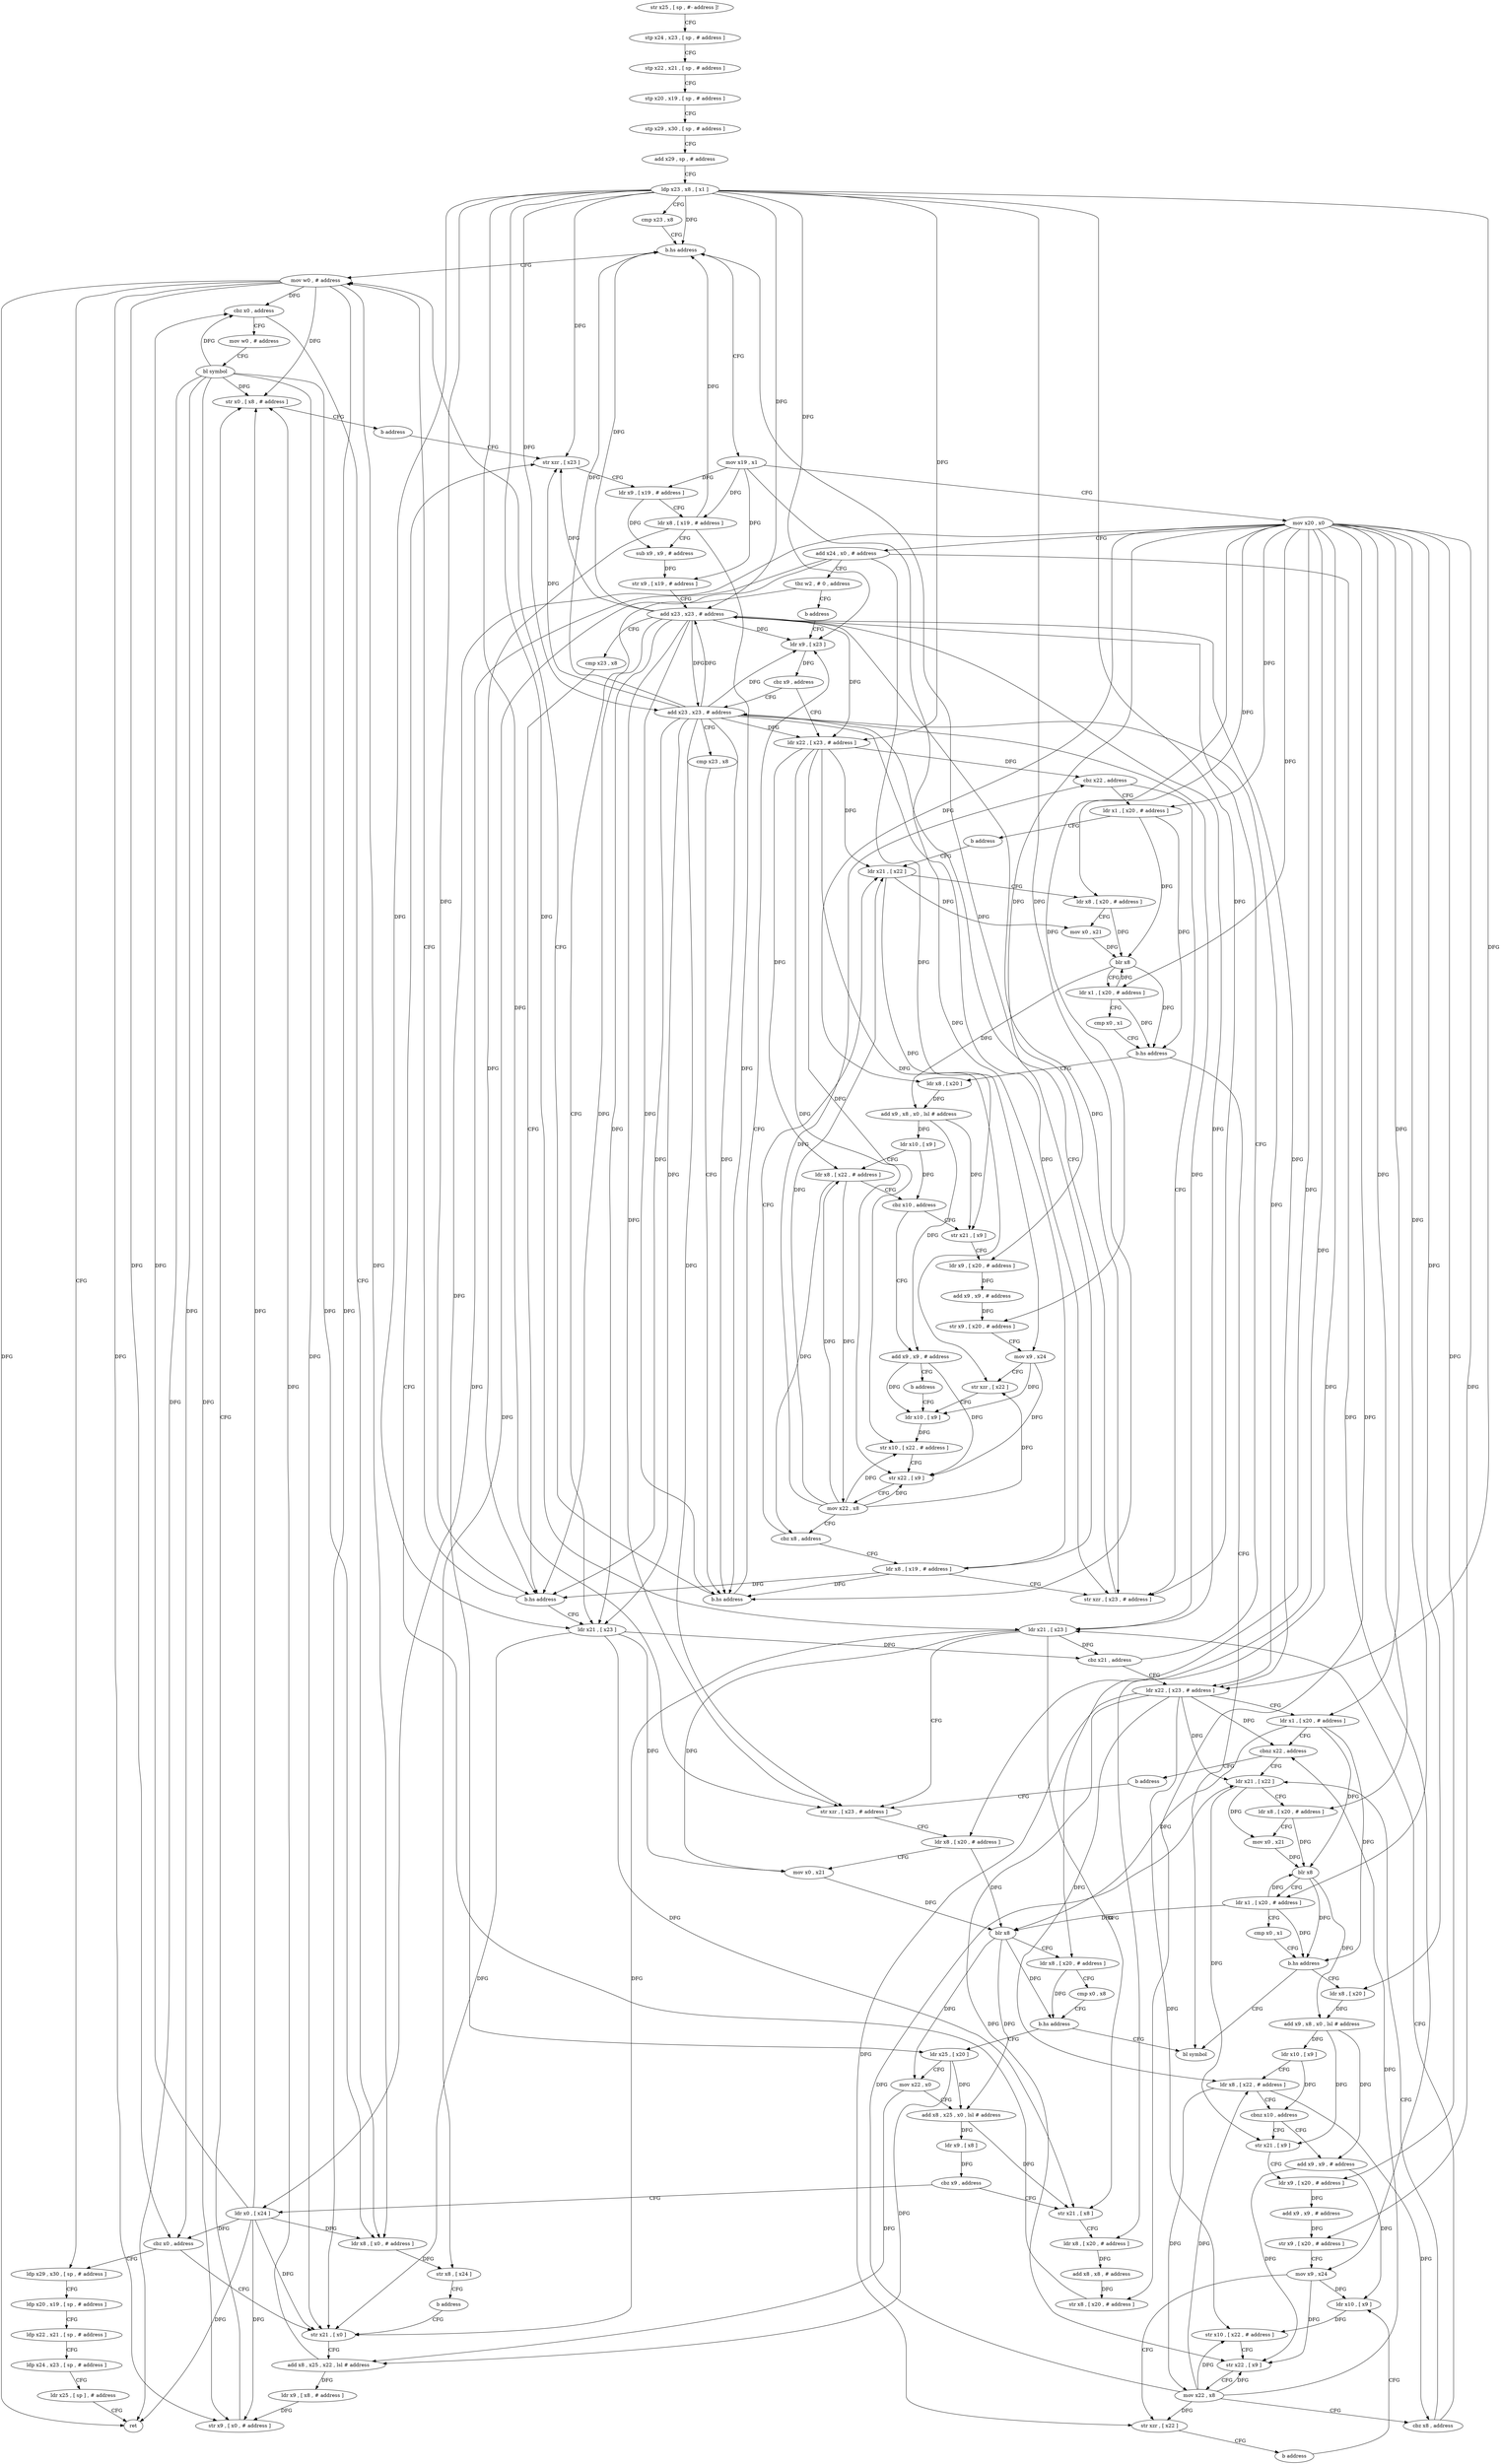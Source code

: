 digraph "func" {
"4245336" [label = "str x25 , [ sp , #- address ]!" ]
"4245340" [label = "stp x24 , x23 , [ sp , # address ]" ]
"4245344" [label = "stp x22 , x21 , [ sp , # address ]" ]
"4245348" [label = "stp x20 , x19 , [ sp , # address ]" ]
"4245352" [label = "stp x29 , x30 , [ sp , # address ]" ]
"4245356" [label = "add x29 , sp , # address" ]
"4245360" [label = "ldp x23 , x8 , [ x1 ]" ]
"4245364" [label = "cmp x23 , x8" ]
"4245368" [label = "b.hs address" ]
"4245816" [label = "mov w0 , # address" ]
"4245372" [label = "mov x19 , x1" ]
"4245820" [label = "ldp x29 , x30 , [ sp , # address ]" ]
"4245376" [label = "mov x20 , x0" ]
"4245380" [label = "add x24 , x0 , # address" ]
"4245384" [label = "tbz w2 , # 0 , address" ]
"4245584" [label = "ldr x21 , [ x23 ]" ]
"4245388" [label = "b address" ]
"4245588" [label = "cbz x21 , address" ]
"4245572" [label = "add x23 , x23 , # address" ]
"4245592" [label = "ldr x22 , [ x23 , # address ]" ]
"4245412" [label = "ldr x9 , [ x23 ]" ]
"4245576" [label = "cmp x23 , x8" ]
"4245580" [label = "b.hs address" ]
"4245596" [label = "ldr x1 , [ x20 , # address ]" ]
"4245600" [label = "cbnz x22 , address" ]
"4245632" [label = "ldr x21 , [ x22 ]" ]
"4245604" [label = "b address" ]
"4245416" [label = "cbz x9 , address" ]
"4245400" [label = "add x23 , x23 , # address" ]
"4245420" [label = "ldr x22 , [ x23 , # address ]" ]
"4245636" [label = "ldr x8 , [ x20 , # address ]" ]
"4245640" [label = "mov x0 , x21" ]
"4245644" [label = "blr x8" ]
"4245648" [label = "ldr x1 , [ x20 , # address ]" ]
"4245652" [label = "cmp x0 , x1" ]
"4245656" [label = "b.hs address" ]
"4245844" [label = "bl symbol" ]
"4245660" [label = "ldr x8 , [ x20 ]" ]
"4245712" [label = "str xzr , [ x23 , # address ]" ]
"4245404" [label = "cmp x23 , x8" ]
"4245408" [label = "b.hs address" ]
"4245424" [label = "cbz x22 , address" ]
"4245396" [label = "str xzr , [ x23 , # address ]" ]
"4245428" [label = "ldr x1 , [ x20 , # address ]" ]
"4245664" [label = "add x9 , x8 , x0 , lsl # address" ]
"4245668" [label = "ldr x10 , [ x9 ]" ]
"4245672" [label = "ldr x8 , [ x22 , # address ]" ]
"4245676" [label = "cbnz x10 , address" ]
"4245608" [label = "add x9 , x9 , # address" ]
"4245680" [label = "str x21 , [ x9 ]" ]
"4245716" [label = "ldr x8 , [ x20 , # address ]" ]
"4245720" [label = "mov x0 , x21" ]
"4245724" [label = "blr x8" ]
"4245728" [label = "ldr x8 , [ x20 , # address ]" ]
"4245732" [label = "cmp x0 , x8" ]
"4245736" [label = "b.hs address" ]
"4245740" [label = "ldr x25 , [ x20 ]" ]
"4245432" [label = "b address" ]
"4245480" [label = "ldr x21 , [ x22 ]" ]
"4245612" [label = "ldr x10 , [ x9 ]" ]
"4245684" [label = "ldr x9 , [ x20 , # address ]" ]
"4245688" [label = "add x9 , x9 , # address" ]
"4245692" [label = "str x9 , [ x20 , # address ]" ]
"4245696" [label = "mov x9 , x24" ]
"4245700" [label = "str xzr , [ x22 ]" ]
"4245704" [label = "b address" ]
"4245744" [label = "mov x22 , x0" ]
"4245748" [label = "add x8 , x25 , x0 , lsl # address" ]
"4245752" [label = "ldr x9 , [ x8 ]" ]
"4245756" [label = "cbz x9 , address" ]
"4245536" [label = "str x21 , [ x8 ]" ]
"4245760" [label = "ldr x0 , [ x24 ]" ]
"4245484" [label = "ldr x8 , [ x20 , # address ]" ]
"4245488" [label = "mov x0 , x21" ]
"4245492" [label = "blr x8" ]
"4245496" [label = "ldr x1 , [ x20 , # address ]" ]
"4245500" [label = "cmp x0 , x1" ]
"4245504" [label = "b.hs address" ]
"4245508" [label = "ldr x8 , [ x20 ]" ]
"4245708" [label = "ldr x21 , [ x23 ]" ]
"4245616" [label = "str x10 , [ x22 , # address ]" ]
"4245620" [label = "str x22 , [ x9 ]" ]
"4245624" [label = "mov x22 , x8" ]
"4245628" [label = "cbz x8 , address" ]
"4245540" [label = "ldr x8 , [ x20 , # address ]" ]
"4245544" [label = "add x8 , x8 , # address" ]
"4245548" [label = "str x8 , [ x20 , # address ]" ]
"4245552" [label = "str xzr , [ x23 ]" ]
"4245764" [label = "cbz x0 , address" ]
"4245780" [label = "mov w0 , # address" ]
"4245768" [label = "ldr x8 , [ x0 , # address ]" ]
"4245512" [label = "add x9 , x8 , x0 , lsl # address" ]
"4245516" [label = "ldr x10 , [ x9 ]" ]
"4245520" [label = "ldr x8 , [ x22 , # address ]" ]
"4245524" [label = "cbz x10 , address" ]
"4245436" [label = "str x21 , [ x9 ]" ]
"4245528" [label = "add x9 , x9 , # address" ]
"4245784" [label = "bl symbol" ]
"4245788" [label = "cbz x0 , address" ]
"4245792" [label = "str x21 , [ x0 ]" ]
"4245772" [label = "str x8 , [ x24 ]" ]
"4245776" [label = "b address" ]
"4245440" [label = "ldr x9 , [ x20 , # address ]" ]
"4245444" [label = "add x9 , x9 , # address" ]
"4245448" [label = "str x9 , [ x20 , # address ]" ]
"4245452" [label = "mov x9 , x24" ]
"4245456" [label = "str xzr , [ x22 ]" ]
"4245460" [label = "ldr x10 , [ x9 ]" ]
"4245532" [label = "b address" ]
"4245824" [label = "ldp x20 , x19 , [ sp , # address ]" ]
"4245828" [label = "ldp x22 , x21 , [ sp , # address ]" ]
"4245832" [label = "ldp x24 , x23 , [ sp , # address ]" ]
"4245836" [label = "ldr x25 , [ sp ] , # address" ]
"4245840" [label = "ret" ]
"4245796" [label = "add x8 , x25 , x22 , lsl # address" ]
"4245800" [label = "ldr x9 , [ x8 , # address ]" ]
"4245804" [label = "str x9 , [ x0 , # address ]" ]
"4245808" [label = "str x0 , [ x8 , # address ]" ]
"4245812" [label = "b address" ]
"4245392" [label = "ldr x8 , [ x19 , # address ]" ]
"4245464" [label = "str x10 , [ x22 , # address ]" ]
"4245468" [label = "str x22 , [ x9 ]" ]
"4245472" [label = "mov x22 , x8" ]
"4245476" [label = "cbz x8 , address" ]
"4245556" [label = "ldr x9 , [ x19 , # address ]" ]
"4245560" [label = "ldr x8 , [ x19 , # address ]" ]
"4245564" [label = "sub x9 , x9 , # address" ]
"4245568" [label = "str x9 , [ x19 , # address ]" ]
"4245336" -> "4245340" [ label = "CFG" ]
"4245340" -> "4245344" [ label = "CFG" ]
"4245344" -> "4245348" [ label = "CFG" ]
"4245348" -> "4245352" [ label = "CFG" ]
"4245352" -> "4245356" [ label = "CFG" ]
"4245356" -> "4245360" [ label = "CFG" ]
"4245360" -> "4245364" [ label = "CFG" ]
"4245360" -> "4245368" [ label = "DFG" ]
"4245360" -> "4245584" [ label = "DFG" ]
"4245360" -> "4245572" [ label = "DFG" ]
"4245360" -> "4245580" [ label = "DFG" ]
"4245360" -> "4245592" [ label = "DFG" ]
"4245360" -> "4245412" [ label = "DFG" ]
"4245360" -> "4245400" [ label = "DFG" ]
"4245360" -> "4245408" [ label = "DFG" ]
"4245360" -> "4245420" [ label = "DFG" ]
"4245360" -> "4245712" [ label = "DFG" ]
"4245360" -> "4245396" [ label = "DFG" ]
"4245360" -> "4245708" [ label = "DFG" ]
"4245360" -> "4245552" [ label = "DFG" ]
"4245364" -> "4245368" [ label = "CFG" ]
"4245368" -> "4245816" [ label = "CFG" ]
"4245368" -> "4245372" [ label = "CFG" ]
"4245816" -> "4245820" [ label = "CFG" ]
"4245816" -> "4245840" [ label = "DFG" ]
"4245816" -> "4245764" [ label = "DFG" ]
"4245816" -> "4245788" [ label = "DFG" ]
"4245816" -> "4245768" [ label = "DFG" ]
"4245816" -> "4245792" [ label = "DFG" ]
"4245816" -> "4245804" [ label = "DFG" ]
"4245816" -> "4245808" [ label = "DFG" ]
"4245372" -> "4245376" [ label = "CFG" ]
"4245372" -> "4245556" [ label = "DFG" ]
"4245372" -> "4245560" [ label = "DFG" ]
"4245372" -> "4245568" [ label = "DFG" ]
"4245372" -> "4245392" [ label = "DFG" ]
"4245820" -> "4245824" [ label = "CFG" ]
"4245376" -> "4245380" [ label = "CFG" ]
"4245376" -> "4245596" [ label = "DFG" ]
"4245376" -> "4245636" [ label = "DFG" ]
"4245376" -> "4245648" [ label = "DFG" ]
"4245376" -> "4245660" [ label = "DFG" ]
"4245376" -> "4245716" [ label = "DFG" ]
"4245376" -> "4245728" [ label = "DFG" ]
"4245376" -> "4245428" [ label = "DFG" ]
"4245376" -> "4245684" [ label = "DFG" ]
"4245376" -> "4245692" [ label = "DFG" ]
"4245376" -> "4245740" [ label = "DFG" ]
"4245376" -> "4245484" [ label = "DFG" ]
"4245376" -> "4245496" [ label = "DFG" ]
"4245376" -> "4245540" [ label = "DFG" ]
"4245376" -> "4245548" [ label = "DFG" ]
"4245376" -> "4245508" [ label = "DFG" ]
"4245376" -> "4245440" [ label = "DFG" ]
"4245376" -> "4245448" [ label = "DFG" ]
"4245380" -> "4245384" [ label = "CFG" ]
"4245380" -> "4245696" [ label = "DFG" ]
"4245380" -> "4245760" [ label = "DFG" ]
"4245380" -> "4245772" [ label = "DFG" ]
"4245380" -> "4245452" [ label = "DFG" ]
"4245384" -> "4245584" [ label = "CFG" ]
"4245384" -> "4245388" [ label = "CFG" ]
"4245584" -> "4245588" [ label = "DFG" ]
"4245584" -> "4245720" [ label = "DFG" ]
"4245584" -> "4245536" [ label = "DFG" ]
"4245584" -> "4245792" [ label = "DFG" ]
"4245388" -> "4245412" [ label = "CFG" ]
"4245588" -> "4245572" [ label = "CFG" ]
"4245588" -> "4245592" [ label = "CFG" ]
"4245572" -> "4245576" [ label = "CFG" ]
"4245572" -> "4245584" [ label = "DFG" ]
"4245572" -> "4245368" [ label = "DFG" ]
"4245572" -> "4245580" [ label = "DFG" ]
"4245572" -> "4245592" [ label = "DFG" ]
"4245572" -> "4245412" [ label = "DFG" ]
"4245572" -> "4245400" [ label = "DFG" ]
"4245572" -> "4245408" [ label = "DFG" ]
"4245572" -> "4245420" [ label = "DFG" ]
"4245572" -> "4245712" [ label = "DFG" ]
"4245572" -> "4245396" [ label = "DFG" ]
"4245572" -> "4245708" [ label = "DFG" ]
"4245572" -> "4245552" [ label = "DFG" ]
"4245592" -> "4245596" [ label = "CFG" ]
"4245592" -> "4245600" [ label = "DFG" ]
"4245592" -> "4245632" [ label = "DFG" ]
"4245592" -> "4245672" [ label = "DFG" ]
"4245592" -> "4245700" [ label = "DFG" ]
"4245592" -> "4245616" [ label = "DFG" ]
"4245592" -> "4245620" [ label = "DFG" ]
"4245412" -> "4245416" [ label = "DFG" ]
"4245576" -> "4245580" [ label = "CFG" ]
"4245580" -> "4245816" [ label = "CFG" ]
"4245580" -> "4245584" [ label = "CFG" ]
"4245596" -> "4245600" [ label = "CFG" ]
"4245596" -> "4245644" [ label = "DFG" ]
"4245596" -> "4245656" [ label = "DFG" ]
"4245596" -> "4245724" [ label = "DFG" ]
"4245600" -> "4245632" [ label = "CFG" ]
"4245600" -> "4245604" [ label = "CFG" ]
"4245632" -> "4245636" [ label = "CFG" ]
"4245632" -> "4245640" [ label = "DFG" ]
"4245632" -> "4245680" [ label = "DFG" ]
"4245604" -> "4245712" [ label = "CFG" ]
"4245416" -> "4245400" [ label = "CFG" ]
"4245416" -> "4245420" [ label = "CFG" ]
"4245400" -> "4245404" [ label = "CFG" ]
"4245400" -> "4245584" [ label = "DFG" ]
"4245400" -> "4245572" [ label = "DFG" ]
"4245400" -> "4245592" [ label = "DFG" ]
"4245400" -> "4245412" [ label = "DFG" ]
"4245400" -> "4245368" [ label = "DFG" ]
"4245400" -> "4245580" [ label = "DFG" ]
"4245400" -> "4245408" [ label = "DFG" ]
"4245400" -> "4245420" [ label = "DFG" ]
"4245400" -> "4245712" [ label = "DFG" ]
"4245400" -> "4245396" [ label = "DFG" ]
"4245400" -> "4245708" [ label = "DFG" ]
"4245400" -> "4245552" [ label = "DFG" ]
"4245420" -> "4245424" [ label = "DFG" ]
"4245420" -> "4245480" [ label = "DFG" ]
"4245420" -> "4245520" [ label = "DFG" ]
"4245420" -> "4245456" [ label = "DFG" ]
"4245420" -> "4245464" [ label = "DFG" ]
"4245420" -> "4245468" [ label = "DFG" ]
"4245636" -> "4245640" [ label = "CFG" ]
"4245636" -> "4245644" [ label = "DFG" ]
"4245640" -> "4245644" [ label = "DFG" ]
"4245644" -> "4245648" [ label = "CFG" ]
"4245644" -> "4245656" [ label = "DFG" ]
"4245644" -> "4245664" [ label = "DFG" ]
"4245648" -> "4245652" [ label = "CFG" ]
"4245648" -> "4245644" [ label = "DFG" ]
"4245648" -> "4245656" [ label = "DFG" ]
"4245648" -> "4245724" [ label = "DFG" ]
"4245652" -> "4245656" [ label = "CFG" ]
"4245656" -> "4245844" [ label = "CFG" ]
"4245656" -> "4245660" [ label = "CFG" ]
"4245660" -> "4245664" [ label = "DFG" ]
"4245712" -> "4245716" [ label = "CFG" ]
"4245404" -> "4245408" [ label = "CFG" ]
"4245408" -> "4245816" [ label = "CFG" ]
"4245408" -> "4245412" [ label = "CFG" ]
"4245424" -> "4245396" [ label = "CFG" ]
"4245424" -> "4245428" [ label = "CFG" ]
"4245396" -> "4245400" [ label = "CFG" ]
"4245428" -> "4245432" [ label = "CFG" ]
"4245428" -> "4245492" [ label = "DFG" ]
"4245428" -> "4245504" [ label = "DFG" ]
"4245664" -> "4245668" [ label = "DFG" ]
"4245664" -> "4245608" [ label = "DFG" ]
"4245664" -> "4245680" [ label = "DFG" ]
"4245668" -> "4245672" [ label = "CFG" ]
"4245668" -> "4245676" [ label = "DFG" ]
"4245672" -> "4245676" [ label = "CFG" ]
"4245672" -> "4245624" [ label = "DFG" ]
"4245672" -> "4245628" [ label = "DFG" ]
"4245676" -> "4245608" [ label = "CFG" ]
"4245676" -> "4245680" [ label = "CFG" ]
"4245608" -> "4245612" [ label = "DFG" ]
"4245608" -> "4245620" [ label = "DFG" ]
"4245680" -> "4245684" [ label = "CFG" ]
"4245716" -> "4245720" [ label = "CFG" ]
"4245716" -> "4245724" [ label = "DFG" ]
"4245720" -> "4245724" [ label = "DFG" ]
"4245724" -> "4245728" [ label = "CFG" ]
"4245724" -> "4245736" [ label = "DFG" ]
"4245724" -> "4245744" [ label = "DFG" ]
"4245724" -> "4245748" [ label = "DFG" ]
"4245728" -> "4245732" [ label = "CFG" ]
"4245728" -> "4245736" [ label = "DFG" ]
"4245732" -> "4245736" [ label = "CFG" ]
"4245736" -> "4245844" [ label = "CFG" ]
"4245736" -> "4245740" [ label = "CFG" ]
"4245740" -> "4245744" [ label = "CFG" ]
"4245740" -> "4245748" [ label = "DFG" ]
"4245740" -> "4245796" [ label = "DFG" ]
"4245432" -> "4245480" [ label = "CFG" ]
"4245480" -> "4245484" [ label = "CFG" ]
"4245480" -> "4245488" [ label = "DFG" ]
"4245480" -> "4245436" [ label = "DFG" ]
"4245612" -> "4245616" [ label = "DFG" ]
"4245684" -> "4245688" [ label = "DFG" ]
"4245688" -> "4245692" [ label = "DFG" ]
"4245692" -> "4245696" [ label = "CFG" ]
"4245696" -> "4245700" [ label = "CFG" ]
"4245696" -> "4245612" [ label = "DFG" ]
"4245696" -> "4245620" [ label = "DFG" ]
"4245700" -> "4245704" [ label = "CFG" ]
"4245704" -> "4245612" [ label = "CFG" ]
"4245744" -> "4245748" [ label = "CFG" ]
"4245744" -> "4245796" [ label = "DFG" ]
"4245748" -> "4245752" [ label = "DFG" ]
"4245748" -> "4245536" [ label = "DFG" ]
"4245752" -> "4245756" [ label = "DFG" ]
"4245756" -> "4245536" [ label = "CFG" ]
"4245756" -> "4245760" [ label = "CFG" ]
"4245536" -> "4245540" [ label = "CFG" ]
"4245760" -> "4245764" [ label = "DFG" ]
"4245760" -> "4245840" [ label = "DFG" ]
"4245760" -> "4245788" [ label = "DFG" ]
"4245760" -> "4245768" [ label = "DFG" ]
"4245760" -> "4245792" [ label = "DFG" ]
"4245760" -> "4245804" [ label = "DFG" ]
"4245760" -> "4245808" [ label = "DFG" ]
"4245484" -> "4245488" [ label = "CFG" ]
"4245484" -> "4245492" [ label = "DFG" ]
"4245488" -> "4245492" [ label = "DFG" ]
"4245492" -> "4245496" [ label = "CFG" ]
"4245492" -> "4245504" [ label = "DFG" ]
"4245492" -> "4245512" [ label = "DFG" ]
"4245496" -> "4245500" [ label = "CFG" ]
"4245496" -> "4245492" [ label = "DFG" ]
"4245496" -> "4245504" [ label = "DFG" ]
"4245500" -> "4245504" [ label = "CFG" ]
"4245504" -> "4245844" [ label = "CFG" ]
"4245504" -> "4245508" [ label = "CFG" ]
"4245508" -> "4245512" [ label = "DFG" ]
"4245708" -> "4245712" [ label = "CFG" ]
"4245708" -> "4245588" [ label = "DFG" ]
"4245708" -> "4245720" [ label = "DFG" ]
"4245708" -> "4245536" [ label = "DFG" ]
"4245708" -> "4245792" [ label = "DFG" ]
"4245616" -> "4245620" [ label = "CFG" ]
"4245620" -> "4245624" [ label = "CFG" ]
"4245624" -> "4245628" [ label = "CFG" ]
"4245624" -> "4245600" [ label = "DFG" ]
"4245624" -> "4245632" [ label = "DFG" ]
"4245624" -> "4245672" [ label = "DFG" ]
"4245624" -> "4245700" [ label = "DFG" ]
"4245624" -> "4245620" [ label = "DFG" ]
"4245624" -> "4245616" [ label = "DFG" ]
"4245628" -> "4245708" [ label = "CFG" ]
"4245628" -> "4245632" [ label = "CFG" ]
"4245540" -> "4245544" [ label = "DFG" ]
"4245544" -> "4245548" [ label = "DFG" ]
"4245548" -> "4245552" [ label = "CFG" ]
"4245552" -> "4245556" [ label = "CFG" ]
"4245764" -> "4245780" [ label = "CFG" ]
"4245764" -> "4245768" [ label = "CFG" ]
"4245780" -> "4245784" [ label = "CFG" ]
"4245768" -> "4245772" [ label = "DFG" ]
"4245512" -> "4245516" [ label = "DFG" ]
"4245512" -> "4245436" [ label = "DFG" ]
"4245512" -> "4245528" [ label = "DFG" ]
"4245516" -> "4245520" [ label = "CFG" ]
"4245516" -> "4245524" [ label = "DFG" ]
"4245520" -> "4245524" [ label = "CFG" ]
"4245520" -> "4245472" [ label = "DFG" ]
"4245520" -> "4245476" [ label = "DFG" ]
"4245524" -> "4245436" [ label = "CFG" ]
"4245524" -> "4245528" [ label = "CFG" ]
"4245436" -> "4245440" [ label = "CFG" ]
"4245528" -> "4245532" [ label = "CFG" ]
"4245528" -> "4245460" [ label = "DFG" ]
"4245528" -> "4245468" [ label = "DFG" ]
"4245784" -> "4245788" [ label = "DFG" ]
"4245784" -> "4245764" [ label = "DFG" ]
"4245784" -> "4245840" [ label = "DFG" ]
"4245784" -> "4245768" [ label = "DFG" ]
"4245784" -> "4245792" [ label = "DFG" ]
"4245784" -> "4245804" [ label = "DFG" ]
"4245784" -> "4245808" [ label = "DFG" ]
"4245788" -> "4245820" [ label = "CFG" ]
"4245788" -> "4245792" [ label = "CFG" ]
"4245792" -> "4245796" [ label = "CFG" ]
"4245772" -> "4245776" [ label = "CFG" ]
"4245776" -> "4245792" [ label = "CFG" ]
"4245440" -> "4245444" [ label = "DFG" ]
"4245444" -> "4245448" [ label = "DFG" ]
"4245448" -> "4245452" [ label = "CFG" ]
"4245452" -> "4245456" [ label = "CFG" ]
"4245452" -> "4245460" [ label = "DFG" ]
"4245452" -> "4245468" [ label = "DFG" ]
"4245456" -> "4245460" [ label = "CFG" ]
"4245460" -> "4245464" [ label = "DFG" ]
"4245532" -> "4245460" [ label = "CFG" ]
"4245824" -> "4245828" [ label = "CFG" ]
"4245828" -> "4245832" [ label = "CFG" ]
"4245832" -> "4245836" [ label = "CFG" ]
"4245836" -> "4245840" [ label = "CFG" ]
"4245796" -> "4245800" [ label = "DFG" ]
"4245796" -> "4245808" [ label = "DFG" ]
"4245800" -> "4245804" [ label = "DFG" ]
"4245804" -> "4245808" [ label = "CFG" ]
"4245808" -> "4245812" [ label = "CFG" ]
"4245812" -> "4245552" [ label = "CFG" ]
"4245392" -> "4245396" [ label = "CFG" ]
"4245392" -> "4245368" [ label = "DFG" ]
"4245392" -> "4245580" [ label = "DFG" ]
"4245392" -> "4245408" [ label = "DFG" ]
"4245464" -> "4245468" [ label = "CFG" ]
"4245468" -> "4245472" [ label = "CFG" ]
"4245472" -> "4245476" [ label = "CFG" ]
"4245472" -> "4245424" [ label = "DFG" ]
"4245472" -> "4245480" [ label = "DFG" ]
"4245472" -> "4245520" [ label = "DFG" ]
"4245472" -> "4245456" [ label = "DFG" ]
"4245472" -> "4245468" [ label = "DFG" ]
"4245472" -> "4245464" [ label = "DFG" ]
"4245476" -> "4245392" [ label = "CFG" ]
"4245476" -> "4245480" [ label = "CFG" ]
"4245556" -> "4245560" [ label = "CFG" ]
"4245556" -> "4245564" [ label = "DFG" ]
"4245560" -> "4245564" [ label = "CFG" ]
"4245560" -> "4245368" [ label = "DFG" ]
"4245560" -> "4245580" [ label = "DFG" ]
"4245560" -> "4245408" [ label = "DFG" ]
"4245564" -> "4245568" [ label = "DFG" ]
"4245568" -> "4245572" [ label = "CFG" ]
}
